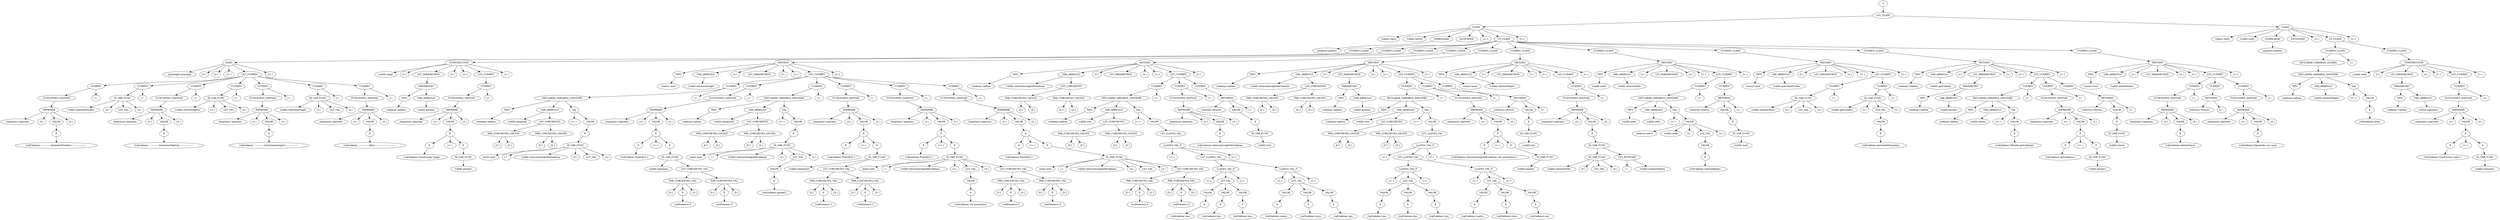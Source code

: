 digraph G{
29622330[label="S"];
29622330->65274381;
65274381[label="LST_CLASE"];
65274381->50598521;
50598521[label="CLASE"];
50598521->52733512;
52733512[label="(clase) clase"];
50598521->4839561;
4839561[label="(valId) JueGO"];
50598521->43556055;
43556055[label="VISIBILIDAD"];
43556055->56460178;
56460178[label="(publico) publico"];
50598521->38379555;
38379555[label="EXTENDER"];
50598521->9871675;
9871675[label="({) {"];
50598521->21736211;
21736211[label="CP_CLASE"];
21736211->61408172;
61408172[label="CUERPO_CLASE"];
61408172->15802639;
15802639[label="MAIN"];
15802639->8006030;
8006030[label="(principal) principal"];
15802639->4945408;
4945408[label="(() ("];
15802639->44508680;
44508680[label="()) )"];
15802639->65033806;
65033806[label="({) {"];
15802639->48433347;
48433347[label="LST_CUERPO"];
48433347->33246944;
33246944[label="CUERPO"];
33246944->30787047;
30787047[label="FUNCIONES_NATIVAS"];
30787047->8647967;
8647967[label="IMPRIMIR"];
8647967->10722842;
10722842[label="(imprimir) imprimir"];
8647967->29396722;
29396722[label="(() ("];
8647967->63243911;
63243911[label="VALOR"];
63243911->32324290;
32324290[label="E"];
32324290->22483156;
22483156[label="(valCadena) --------------[metodosPrueba]---------------------"];
8647967->1021814;
1021814[label="()) )"];
33246944->9196329;
9196329[label="(;) ;"];
48433347->15658103;
15658103[label="CUERPO"];
15658103->6705199;
6705199[label="ID_VAR_FUNC"];
6705199->60346796;
60346796[label="(valId) metodosPrueba"];
6705199->6250253;
6250253[label="(() ("];
6705199->56252285;
56252285[label="LST_VAL"];
6705199->36508524;
36508524[label="()) )"];
15658103->60141268;
60141268[label="(;) ;"];
48433347->4400500;
4400500[label="CUERPO"];
4400500->39604502;
39604502[label="FUNCIONES_NATIVAS"];
39604502->20896204;
20896204[label="IMPRIMIR"];
20896204->53848109;
53848109[label="(imprimir) imprimir"];
20896204->14870940;
14870940[label="(() ("];
20896204->66729601;
66729601[label="VALOR"];
66729601->63695501;
63695501[label="E"];
63695501->36388601;
36388601[label="(valCadena) --------------[retornarObjeto]--------------------"];
20896204->59061958;
59061958[label="()) )"];
4400500->61795582;
61795582[label="(;) ;"];
48433347->19289328;
19289328[label="CUERPO"];
19289328->39386231;
39386231[label="ID_VAR_FUNC"];
39386231->18931763;
18931763[label="(valId) retornoObjeto"];
39386231->36168141;
36168141[label="(() ("];
39386231->57077814;
57077814[label="LST_VAL"];
39386231->43938279;
43938279[label="()) )"];
19289328->59900193;
59900193[label="(;) ;"];
48433347->2230829;
2230829[label="CUERPO"];
2230829->20077469;
20077469[label="FUNCIONES_NATIVAS"];
20077469->46479497;
46479497[label="IMPRIMIR"];
46479497->15662289;
15662289[label="(imprimir) imprimir"];
46479497->6742880;
6742880[label="(() ("];
46479497->60685926;
60685926[label="VALOR"];
60685926->9302428;
9302428[label="E"];
9302428->16612996;
16612996[label="(valCadena) --------------[retornararreglo]-------------------"];
46479497->15299237;
15299237[label="()) )"];
2230829->3475410;
3475410[label="(;) ;"];
48433347->31278690;
31278690[label="CUERPO"];
31278690->13072760;
13072760[label="ID_VAR_FUNC"];
13072760->50545980;
50545980[label="(valId) retornoArreglo"];
13072760->52260639;
52260639[label="(() ("];
13072760->583706;
583706[label="LST_VAL"];
13072760->5253358;
5253358[label="()) )"];
31278690->47280229;
47280229[label="(;) ;"];
48433347->22868878;
22868878[label="CUERPO"];
22868878->4493316;
4493316[label="FUNCIONES_NATIVAS"];
4493316->40439847;
40439847[label="IMPRIMIR"];
40439847->28414304;
28414304[label="(imprimir) imprimir"];
40439847->54402144;
54402144[label="(() ("];
40439847->19857248;
19857248[label="VALOR"];
19857248->44497505;
44497505[label="E"];
44497505->64933228;
64933228[label="(valCadena) ---------------[fin]------------------------------"];
40439847->47528147;
47528147[label="()) )"];
22868878->25100141;
25100141[label="(;) ;"];
15802639->24574685;
24574685[label="(}) }"];
21736211->19845579;
19845579[label="CUERPO_CLASE"];
19845579->44392488;
44392488[label="CONSTRUCTOR"];
44392488->63988077;
63988077[label="(valId) juego"];
44392488->39021788;
39021788[label="(() ("];
44392488->15651772;
15651772[label="LST_PARAMETROS"];
15651772->6648223;
6648223[label="PARAMETRO"];
6648223->59834015;
59834015[label="TIPO"];
59834015->1635228;
1635228[label="(cadena) cadena"];
6648223->14717055;
14717055[label="VAR_ARREGLO"];
14717055->65344633;
65344633[label="(valId) param1"];
44392488->51230787;
51230787[label="()) )"];
44392488->58423902;
58423902[label="({) {"];
44392488->56053076;
56053076[label="LST_CUERPO"];
56053076->34715636;
34715636[label="CUERPO"];
34715636->44005273;
44005273[label="FUNCIONES_NATIVAS"];
44005273->60503138;
60503138[label="IMPRIMIR"];
60503138->7657338;
7657338[label="(imprimir) imprimir"];
60503138->1807185;
1807185[label="(() ("];
60503138->16264673;
16264673[label="VALOR"];
16264673->12164329;
12164329[label="E"];
12164329->42370099;
42370099[label="E"];
42370099->45786577;
45786577[label="(valCadena) Constructor Juego:"];
12164329->9426010;
9426010[label="(+) +"];
12164329->17725233;
17725233[label="E"];
17725233->25309374;
25309374[label="ID_VAR_FUNC"];
25309374->26457778;
26457778[label="(valId) param1"];
60503138->36793414;
36793414[label="()) )"];
34715636->62705275;
62705275[label="(;) ;"];
44392488->27476571;
27476571[label="(}) }"];
21736211->45962549;
45962549[label="CUERPO_CLASE"];
45962549->11009764;
11009764[label="METODO"];
11009764->31979016;
31979016[label="TIPO"];
31979016->19375690;
19375690[label="(vacio) vacio"];
11009764->40163483;
40163483[label="VAR_ARREGLO"];
40163483->25927028;
25927028[label="(valId) retornoArreglo"];
11009764->32016662;
32016662[label="(() ("];
11009764->19714506;
19714506[label="LST_PARAMETROS"];
11009764->43212834;
43212834[label="()) )"];
11009764->53371190;
53371190[label="({) {"];
11009764->10578662;
10578662[label="LST_CUERPO"];
10578662->28099101;
28099101[label="CUERPO"];
28099101->51565323;
51565323[label="DECLARAR_VARIABLE_SINVISIBI"];
51565323->61434729;
61434729[label="TIPO"];
61434729->16041657;
16041657[label="(cadena) cadena"];
51565323->10157186;
10157186[label="VAR_ARREGLO"];
10157186->24305815;
24305815[label="(valId) temporal"];
10157186->17425743;
17425743[label="LST_CORCHETES"];
17425743->22613965;
22613965[label="PAR_CORCHETES_VACIOS"];
22613965->2199097;
2199097[label="([) ["];
22613965->19791876;
19791876[label="(]) ]"];
17425743->43909159;
43909159[label="PAR_CORCHETES_VACIOS"];
43909159->59638115;
59638115[label="([) ["];
43909159->66980994;
66980994[label="(]) ]"];
51565323->65958035;
65958035[label="VAL"];
65958035->56751409;
56751409[label="(=) ="];
65958035->41000636;
41000636[label="VALOR"];
41000636->33461405;
33461405[label="E"];
33461405->32717189;
32717189[label="ID_VAR_FUNC"];
32717189->26019245;
26019245[label="(este) este"];
32717189->32846614;
32846614[label="(.) ."];
32717189->27184073;
27184073[label="(valId) retornoArregloDeCadenas"];
32717189->43330072;
43330072[label="(() ("];
32717189->54426330;
54426330[label="LST_VAL"];
32717189->20074930;
20074930[label="()) )"];
28099101->46456648;
46456648[label="(;) ;"];
10578662->15456653;
15456653[label="CUERPO"];
15456653->4892154;
4892154[label="FUNCIONES_NATIVAS"];
4892154->44029393;
44029393[label="IMPRIMIR"];
44029393->60720217;
60720217[label="(imprimir) imprimir"];
44029393->9611044;
9611044[label="(() ("];
44029393->19390540;
19390540[label="VALOR"];
19390540->40297137;
40297137[label="E"];
40297137->27129916;
27129916[label="E"];
27129916->42842654;
42842654[label="(valCadena) Pos[0][2]->"];
40297137->50039568;
50039568[label="(+) +"];
40297137->47702931;
47702931[label="E"];
47702931->26673201;
26673201[label="ID_VAR_FUNC"];
26673201->38732217;
38732217[label="(valId) temporal"];
26673201->13045638;
13045638[label="LST_CORCHETES_VAL"];
13045638->50301879;
50301879[label="PAR_CORCHETES_VAL"];
50301879->50063735;
50063735[label="([) ["];
50301879->47920438;
47920438[label="E"];
47920438->28630766;
28630766[label="(valNumero) 0"];
50301879->56350302;
56350302[label="(]) ]"];
13045638->37390672;
37390672[label="PAR_CORCHETES_VAL"];
37390672->971734;
971734[label="([) ["];
37390672->8745607;
8745607[label="E"];
8745607->11601606;
11601606[label="(valNumero) 0"];
37390672->37305595;
37305595[label="(]) ]"];
44029393->206039;
206039[label="()) )"];
15456653->1854355;
1854355[label="(;) ;"];
10578662->16689200;
16689200[label="CUERPO"];
16689200->15985080;
15985080[label="DECLARAR_VARIABLE_SINVISIBI"];
15985080->9647994;
9647994[label="TIPO"];
9647994->19723089;
19723089[label="(cadena) cadena"];
15985080->43290077;
43290077[label="VAR_ARREGLO"];
43290077->54066375;
54066375[label="(valId) temporal2"];
43290077->16835328;
16835328[label="LST_CORCHETES"];
16835328->17300225;
17300225[label="PAR_CORCHETES_VACIOS"];
17300225->21484299;
21484299[label="([) ["];
17300225->59140967;
59140967[label="(]) ]"];
16835328->62506663;
62506663[label="PAR_CORCHETES_VACIOS"];
62506663->25689059;
25689059[label="([) ["];
62506663->29874939;
29874939[label="(]) ]"];
15985080->439002;
439002[label="VAL"];
439002->3951024;
3951024[label="(=) ="];
439002->35559222;
35559222[label="VALOR"];
35559222->51597550;
51597550[label="E"];
51597550->61724767;
61724767[label="ID_VAR_FUNC"];
61724767->18651996;
18651996[label="(este) este"];
61724767->33650236;
33650236[label="(.) ."];
61724767->34416674;
34416674[label="(valId) retornoArregloDeCadenas"];
61724767->41314614;
41314614[label="(() ("];
61724767->36287209;
36287209[label="LST_VAL"];
36287209->58149428;
58149428[label="VALOR"];
58149428->53582808;
53582808[label="E"];
53582808->12483231;
12483231[label="(valCadena) param3"];
61724767->45240216;
45240216[label="()) )"];
16689200->4508766;
4508766[label="(;) ;"];
10578662->40578897;
40578897[label="CUERPO"];
40578897->29665754;
29665754[label="FUNCIONES_NATIVAS"];
29665754->65665194;
65665194[label="IMPRIMIR"];
65665194->54115834;
54115834[label="(imprimir) imprimir"];
65665194->17280459;
17280459[label="(() ("];
65665194->21306406;
21306406[label="VALOR"];
21306406->57539933;
57539933[label="E"];
57539933->48097351;
48097351[label="E"];
48097351->30222983;
30222983[label="(valCadena) Pos[0][2]->"];
57539933->3571397;
3571397[label="(+) +"];
57539933->32142578;
32142578[label="E"];
32142578->20847751;
20847751[label="ID_VAR_FUNC"];
20847751->53412038;
53412038[label="(valId) temporal2"];
20847751->10946294;
10946294[label="LST_CORCHETES_VAL"];
10946294->31407785;
31407785[label="PAR_CORCHETES_VAL"];
31407785->14234617;
14234617[label="([) ["];
31407785->61002694;
61002694[label="E"];
61002694->12153337;
12153337[label="(valNumero) 1"];
31407785->42271171;
42271171[label="(]) ]"];
10946294->44896221;
44896221[label="PAR_CORCHETES_VAL"];
44896221->1412808;
1412808[label="([) ["];
44896221->12715278;
12715278[label="E"];
12715278->47328638;
47328638[label="(valNumero) 2"];
44896221->23304563;
23304563[label="(]) ]"];
65665194->8414476;
8414476[label="()) )"];
40578897->8621428;
8621428[label="(;) ;"];
10578662->10483995;
10483995[label="CUERPO"];
10483995->27247099;
27247099[label="FUNCIONES_NATIVAS"];
27247099->43897299;
43897299[label="IMPRIMIR"];
43897299->59531373;
59531373[label="(imprimir) imprimir"];
43897299->66020315;
66020315[label="(() ("];
43897299->57311924;
57311924[label="VALOR"];
57311924->46045275;
46045275[label="E"];
46045275->11754296;
11754296[label="E"];
11754296->38679804;
38679804[label="(valCadena) Pos[0][2]->"];
46045275->12573920;
12573920[label="(+) +"];
46045275->46056421;
46056421[label="E"];
46056421->11854613;
11854613[label="ID_VAR_FUNC"];
11854613->39582655;
39582655[label="(este) este"];
11854613->20699582;
20699582[label="(.) ."];
11854613->52078514;
52078514[label="(valId) retornoArregloDeCadenas"];
11854613->66053444;
66053444[label="(() ("];
11854613->57610085;
57610085[label="LST_VAL"];
57610085->48728718;
48728718[label="VALOR"];
48728718->35905280;
35905280[label="E"];
35905280->54712068;
54712068[label="(valCadena) con parametro"];
11854613->22646572;
22646572[label="()) )"];
11854613->2492560;
2492560[label="LST_CORCHETES_VAL"];
2492560->22433040;
22433040[label="PAR_CORCHETES_VAL"];
22433040->570775;
570775[label="([) ["];
22433040->5136981;
5136981[label="E"];
5136981->46232835;
46232835[label="(valNumero) 0"];
22433040->13442339;
13442339[label="(]) ]"];
2492560->53872188;
53872188[label="PAR_CORCHETES_VAL"];
53872188->15087649;
15087649[label="([) ["];
53872188->1571113;
1571113[label="E"];
1571113->14140023;
14140023[label="(valNumero) 0"];
53872188->60151347;
60151347[label="(]) ]"];
43897299->4491214;
4491214[label="()) )"];
10483995->40420929;
40420929[label="(;) ;"];
10578662->28244045;
28244045[label="CUERPO"];
28244045->52869820;
52869820[label="FUNCIONES_NATIVAS"];
52869820->6066333;
6066333[label="IMPRIMIR"];
6066333->54597003;
54597003[label="(imprimir) imprimir"];
6066333->21610982;
21610982[label="(() ("];
6066333->60281111;
60281111[label="VALOR"];
60281111->5659087;
5659087[label="E"];
5659087->50931783;
50931783[label="E"];
50931783->55732864;
55732864[label="(valCadena) Pos[0][2]->"];
5659087->31833731;
31833731[label="(+) +"];
5659087->18068130;
18068130[label="E"];
18068130->28395444;
28395444[label="ID_VAR_FUNC"];
28395444->54232412;
54232412[label="(este) este"];
28395444->18329666;
18329666[label="(.) ."];
28395444->30749271;
30749271[label="(valId) retornoArregloDeCadenas"];
28395444->8307988;
8307988[label="(() ("];
28395444->7663035;
7663035[label="LST_VAL"];
28395444->1858451;
1858451[label="()) )"];
28395444->16726062;
16726062[label="LST_CORCHETES_VAL"];
16726062->16316838;
16316838[label="PAR_CORCHETES_VAL"];
16316838->12633819;
12633819[label="([) ["];
16316838->46595510;
46595510[label="E"];
46595510->16706408;
16706408[label="(valNumero) 0"];
16316838->16139946;
16139946[label="(]) ]"];
16726062->11041789;
11041789[label="PAR_CORCHETES_VAL"];
11041789->32267243;
32267243[label="([) ["];
11041789->21969731;
21969731[label="E"];
21969731->63509856;
63509856[label="(valNumero) 2"];
11041789->34717793;
34717793[label="(]) ]"];
6066333->44024689;
44024689[label="()) )"];
28244045->60677888;
60677888[label="(;) ;"];
11009764->9230088;
9230088[label="(}) }"];
21736211->15961928;
15961928[label="CUERPO_CLASE"];
15961928->9439626;
9439626[label="METODO"];
9439626->17847776;
17847776[label="TIPO"];
17847776->26412257;
26412257[label="(cadena) cadena"];
9439626->36383728;
36383728[label="VAR_ARREGLO"];
36383728->59018101;
59018101[label="(valId) retornoArregloDeCadenas"];
36383728->61400865;
61400865[label="LST_CORCHETES"];
61400865->15736877;
15736877[label="PAR_CORCHETES_VACIOS"];
15736877->7414170;
7414170[label="([) ["];
15736877->66727538;
66727538[label="(]) ]"];
61400865->63676932;
63676932[label="PAR_CORCHETES_VACIOS"];
63676932->36221483;
36221483[label="([) ["];
63676932->57557895;
57557895[label="(]) ]"];
9439626->48259009;
48259009[label="(() ("];
9439626->31677898;
31677898[label="LST_PARAMETROS"];
9439626->16665627;
16665627[label="()) )"];
9439626->15772917;
15772917[label="({) {"];
9439626->7738529;
7738529[label="LST_CUERPO"];
7738529->2537905;
2537905[label="CUERPO"];
2537905->22841149;
22841149[label="DECLARAR_VARIABLE_SINVISIBI"];
22841149->4243749;
4243749[label="TIPO"];
4243749->38193748;
38193748[label="(cadena) cadena"];
22841149->8199418;
8199418[label="VAR_ARREGLO"];
8199418->6685904;
6685904[label="(valId) reto"];
8199418->60173144;
60173144[label="LST_CORCHETES"];
60173144->4687385;
4687385[label="PAR_CORCHETES_VACIOS"];
4687385->42186470;
42186470[label="([) ["];
4687385->44133910;
44133910[label="(]) ]"];
60173144->61660876;
61660876[label="PAR_CORCHETES_VACIOS"];
61660876->18076976;
18076976[label="([) ["];
61660876->28475059;
28475059[label="(]) ]"];
22841149->54948942;
54948942[label="VAL"];
54948942->24778434;
24778434[label="(=) ="];
54948942->21679321;
21679321[label="VALOR"];
21679321->60896162;
60896162[label="LST_LLAVES_VAL"];
60896162->11194552;
11194552[label="LLAVES_VAL_P"];
11194552->33642107;
33642107[label="({) {"];
11194552->34343508;
34343508[label="LST_LLAVES_VAL"];
34343508->40656116;
40656116[label="LLAVES_VAL_P"];
40656116->30360724;
30360724[label="({) {"];
40656116->4811061;
4811061[label="LST_VAL"];
4811061->43299552;
43299552[label="VALOR"];
43299552->54151655;
54151655[label="E"];
54151655->17602849;
17602849[label="(valCadena) uno"];
4811061->24207921;
24207921[label="VALOR"];
24207921->16544703;
16544703[label="E"];
16544703->14684604;
14684604[label="(valCadena) dos"];
4811061->65052577;
65052577[label="VALOR"];
65052577->48602288;
48602288[label="E"];
48602288->34767408;
34767408[label="(valCadena) tres"];
40656116->44471219;
44471219[label="(}) }"];
34343508->64696659;
64696659[label="LLAVES_VAL_P"];
64696659->45399024;
45399024[label="({) {"];
64696659->5938035;
5938035[label="LST_VAL"];
5938035->53442317;
53442317[label="VALOR"];
53442317->11218807;
11218807[label="E"];
11218807->33860402;
33860402[label="(valCadena) cuatro"];
5938035->36308168;
36308168[label="VALOR"];
36308168->58338056;
58338056[label="E"];
58338056->55280461;
55280461[label="(valCadena) cinco"];
5938035->27762102;
27762102[label="VALOR"];
27762102->48532334;
48532334[label="E"];
48532334->34137829;
34137829[label="(valCadena) seis"];
64696659->38805013;
38805013[label="(}) }"];
11194552->13700797;
13700797[label="(}) }"];
2537905->56198311;
56198311[label="(;) ;"];
7738529->36022757;
36022757[label="CUERPO"];
36022757->55769358;
55769358[label="FUNCIONES_NATIVAS"];
55769358->32162181;
32162181[label="IMPRIMIR"];
32162181->21024178;
21024178[label="(imprimir) imprimir"];
32162181->54999878;
54999878[label="(() ("];
32162181->25236858;
25236858[label="VALOR"];
25236858->25805135;
25805135[label="E"];
25805135->30919631;
30919631[label="(valCadena) retornoArregloDeCadenas"];
32162181->9841225;
9841225[label="()) )"];
36022757->21462168;
21462168[label="(;) ;"];
7738529->58941788;
58941788[label="CUERPO"];
58941788->60714046;
60714046[label="RETORNO"];
60714046->9555503;
9555503[label="(retorno) retorno"];
60714046->18890664;
18890664[label="VALOR"];
18890664->35798250;
35798250[label="E"];
35798250->53748798;
53748798[label="ID_VAR_FUNC"];
53748798->13977142;
13977142[label="(valId) reto"];
60714046->58685418;
58685418[label="(;) ;"];
9439626->58406714;
58406714[label="(}) }"];
21736211->55898385;
55898385[label="CUERPO_CLASE"];
55898385->33323423;
33323423[label="METODO"];
33323423->31475357;
31475357[label="TIPO"];
31475357->14842765;
14842765[label="(cadena) cadena"];
33323423->66476022;
66476022[label="VAR_ARREGLO"];
66476022->61413291;
61413291[label="(valId) retornoArregloDeCadenas"];
66476022->15848707;
15848707[label="LST_CORCHETES"];
15848707->8420641;
8420641[label="PAR_CORCHETES_VACIOS"];
8420641->8676909;
8676909[label="([) ["];
8420641->10983320;
10983320[label="(]) ]"];
15848707->31741019;
31741019[label="PAR_CORCHETES_VACIOS"];
31741019->17233719;
17233719[label="([) ["];
31741019->20885750;
20885750[label="(]) ]"];
33323423->53754023;
53754023[label="(() ("];
33323423->14024165;
14024165[label="LST_PARAMETROS"];
14024165->59108624;
59108624[label="PARAMETRO"];
59108624->62215569;
62215569[label="TIPO"];
62215569->23069209;
23069209[label="(cadena) cadena"];
59108624->6296289;
6296289[label="VAR_ARREGLO"];
6296289->56666602;
56666602[label="(valId) param1"];
33323423->40237373;
40237373[label="()) )"];
33323423->26592044;
26592044[label="({) {"];
33323423->38001806;
38001806[label="LST_CUERPO"];
38001806->6471942;
6471942[label="CUERPO"];
6471942->58247484;
58247484[label="DECLARAR_VARIABLE_SINVISIBI"];
58247484->54465313;
54465313[label="TIPO"];
54465313->20425774;
20425774[label="(cadena) cadena"];
58247484->49614245;
49614245[label="VAR_ARREGLO"];
49614245->43875021;
43875021[label="(valId) reto"];
49614245->59330872;
59330872[label="LST_CORCHETES"];
59330872->64215808;
64215808[label="PAR_CORCHETES_VACIOS"];
64215808->41071365;
41071365[label="([) ["];
64215808->34097968;
34097968[label="(]) ]"];
59330872->38446258;
38446258[label="PAR_CORCHETES_VACIOS"];
38446258->10472004;
10472004[label="([) ["];
38446258->27139175;
27139175[label="(]) ]"];
58247484->42925989;
42925989[label="VAL"];
42925989->50789581;
50789581[label="(=) ="];
42925989->54453050;
54453050[label="VALOR"];
54453050->20315403;
20315403[label="LST_LLAVES_VAL"];
20315403->48620907;
48620907[label="LLAVES_VAL_P"];
48620907->34934986;
34934986[label="({) {"];
48620907->45979426;
45979426[label="LST_LLAVES_VAL"];
45979426->11161650;
11161650[label="LLAVES_VAL_P"];
11161650->33345988;
33345988[label="({) {"];
11161650->31678442;
31678442[label="LST_VAL"];
31678442->16670523;
16670523[label="VALOR"];
16670523->15816986;
15816986[label="E"];
15816986->8135151;
8135151[label="(valCadena) uno"];
31678442->6107499;
6107499[label="VALOR"];
6107499->54967495;
54967495[label="E"];
54967495->24945412;
24945412[label="(valCadena) dos"];
31678442->23182124;
23182124[label="VALOR"];
23182124->7312526;
7312526[label="E"];
7312526->65812741;
65812741[label="(valCadena) tres"];
11161650->55443761;
55443761[label="(}) }"];
45979426->29231803;
29231803[label="LLAVES_VAL_P"];
29231803->61759636;
61759636[label="({) {"];
29231803->18965813;
18965813[label="LST_VAL"];
18965813->36474591;
36474591[label="VALOR"];
36474591->59835867;
59835867[label="E"];
59835867->1651899;
1651899[label="(valCadena) cuatro"];
18965813->14867095;
14867095[label="VALOR"];
14867095->66694991;
66694991[label="E"];
66694991->63384014;
63384014[label="(valCadena) cinco"];
18965813->33585220;
33585220[label="VALOR"];
33585220->33831530;
33831530[label="E"];
33831530->36048322;
36048322[label="(valCadena) seis"];
29231803->55999443;
55999443[label="(}) }"];
48620907->34232944;
34232944[label="(}) }"];
6471942->39661040;
39661040[label="(;) ;"];
38001806->21405046;
21405046[label="CUERPO"];
21405046->58427690;
58427690[label="FUNCIONES_NATIVAS"];
58427690->56087165;
56087165[label="IMPRIMIR"];
56087165->35022440;
35022440[label="(imprimir) imprimir"];
56087165->46766508;
46766508[label="(() ("];
56087165->18245395;
18245395[label="VALOR"];
18245395->29990828;
29990828[label="E"];
29990828->1482002;
1482002[label="E"];
1482002->13338021;
13338021[label="(valCadena) retornoArregloDeCadenas con parametro->"];
29990828->52933326;
52933326[label="(+) +"];
29990828->6637886;
6637886[label="E"];
6637886->59740974;
59740974[label="ID_VAR_FUNC"];
59740974->797855;
797855[label="(valId) param1"];
56087165->7180698;
7180698[label="()) )"];
21405046->64626289;
64626289[label="(;) ;"];
38001806->44765691;
44765691[label="CUERPO"];
44765691->238043;
238043[label="RETORNO"];
238043->2142393;
2142393[label="(retorno) retorno"];
238043->19281542;
19281542[label="VALOR"];
19281542->39316155;
39316155[label="E"];
39316155->18301082;
18301082[label="ID_VAR_FUNC"];
18301082->30492010;
30492010[label="(valId) reto"];
238043->5992637;
5992637[label="(;) ;"];
33323423->53933741;
53933741[label="(}) }"];
21736211->15641626;
15641626[label="CUERPO_CLASE"];
15641626->6556909;
6556909[label="METODO"];
6556909->59012183;
59012183[label="TIPO"];
59012183->61347601;
61347601[label="(vacio) vacio"];
6556909->15257500;
15257500[label="VAR_ARREGLO"];
15257500->3099778;
3099778[label="(valId) retornoObjeto"];
6556909->27898002;
27898002[label="(() ("];
6556909->49755431;
49755431[label="LST_PARAMETROS"];
6556909->45145696;
45145696[label="()) )"];
6556909->3658088;
3658088[label="({) {"];
6556909->32922799;
32922799[label="LST_CUERPO"];
32922799->27869743;
27869743[label="CUERPO"];
27869743->49501095;
49501095[label="FUNCIONES_NATIVAS"];
49501095->42856673;
42856673[label="IMPRIMIR"];
42856673->50165743;
50165743[label="(imprimir) imprimir"];
42856673->48838504;
48838504[label="(() ("];
42856673->36893359;
36893359[label="VALOR"];
36893359->63604780;
63604780[label="E"];
63604780->35572112;
35572112[label="ID_VAR_FUNC"];
35572112->51713556;
51713556[label="ID_VAR_FUNC"];
51713556->62768825;
62768825[label="(valId) retornoNodo"];
51713556->28048521;
28048521[label="(() ("];
51713556->51110099;
51110099[label="LST_VAL"];
51713556->57337714;
57337714[label="()) )"];
35572112->46277382;
46277382[label="LST_PUNTOSP"];
46277382->13843256;
13843256[label="(.) ."];
46277382->57480441;
57480441[label="(valId) nombreObjeto"];
42856673->47561922;
47561922[label="()) )"];
27869743->25404116;
25404116[label="(;) ;"];
6556909->27310456;
27310456[label="(}) }"];
21736211->44467520;
44467520[label="CUERPO_CLASE"];
44467520->64663364;
64663364[label="METODO"];
64663364->45099364;
45099364[label="TIPO"];
45099364->3241099;
3241099[label="(valId) nodo"];
64663364->29169897;
29169897[label="VAR_ARREGLO"];
29169897->61202487;
61202487[label="(valId) retornoNodo"];
64663364->13951479;
13951479[label="(() ("];
64663364->58454448;
58454448[label="LST_PARAMETROS"];
64663364->56327989;
56327989[label="()) )"];
64663364->37189853;
37189853[label="({) {"];
64663364->66273227;
66273227[label="LST_CUERPO"];
66273227->59588135;
59588135[label="CUERPO"];
59588135->66531170;
66531170[label="DECLARAR_VARIABLE_SINVISIBI"];
66531170->61909621;
61909621[label="TIPO"];
61909621->20315681;
20315681[label="(valId) nodo"];
66531170->48623408;
48623408[label="VAR_ARREGLO"];
48623408->34957489;
34957489[label="(valId) nod1"];
66531170->46181951;
46181951[label="VAL"];
46181951->12984378;
12984378[label="(=) ="];
46181951->49750539;
49750539[label="VALOR"];
49750539->45101667;
45101667[label="(nuevo) nuevo"];
49750539->3261819;
3261819[label="(valId) nodo"];
49750539->29356372;
29356372[label="(() ("];
49750539->62880759;
62880759[label="LST_VAL"];
62880759->29055926;
29055926[label="VALOR"];
29055926->60176744;
60176744[label="E"];
60176744->4719792;
4719792[label="(valCadena) retornoBojeto"];
49750539->42478134;
42478134[label="()) )"];
59588135->46758891;
46758891[label="(;) ;"];
66273227->18176840;
18176840[label="CUERPO"];
18176840->29373839;
29373839[label="RETORNO"];
29373839->63037959;
63037959[label="(retorno) retorno"];
29373839->30470722;
30470722[label="VALOR"];
30470722->5801050;
5801050[label="E"];
5801050->52209455;
52209455[label="ID_VAR_FUNC"];
52209455->123050;
123050[label="(valId) nod1"];
29373839->1107452;
1107452[label="(;) ;"];
64663364->9967070;
9967070[label="(}) }"];
21736211->22594769;
22594769[label="CUERPO_CLASE"];
22594769->2026335;
2026335[label="METODO"];
2026335->18237015;
18237015[label="TIPO"];
18237015->29915412;
29915412[label="(vacio) vacio"];
2026335->803253;
803253[label="VAR_ARREGLO"];
803253->7229285;
7229285[label="(valId) metodosPrueba"];
2026335->65063572;
65063572[label="(() ("];
2026335->48701244;
48701244[label="LST_PARAMETROS"];
2026335->35658012;
35658012[label="()) )"];
2026335->52486654;
52486654[label="({) {"];
2026335->2617844;
2617844[label="LST_CUERPO"];
2617844->23560597;
23560597[label="CUERPO"];
23560597->10718788;
10718788[label="ID_VAR_FUNC"];
10718788->29360233;
29360233[label="(valId) metodoVacio"];
10718788->62915509;
62915509[label="(() ("];
10718788->29368673;
29368673[label="LST_VAL"];
10718788->62991470;
62991470[label="()) )"];
23560597->30052326;
30052326[label="(;) ;"];
2617844->2035480;
2035480[label="CUERPO"];
2035480->18319327;
18319327[label="ID_VAR_FUNC"];
18319327->30656219;
30656219[label="(valId) getCadena"];
18319327->7470517;
7470517[label="(() ("];
18319327->125790;
125790[label="LST_VAL"];
125790->1132111;
1132111[label="VALOR"];
1132111->10189001;
10189001[label="E"];
10189001->24592149;
24592149[label="(valCadena) enviandoParametro"];
18319327->20002757;
20002757[label="()) )"];
2035480->45807089;
45807089[label="(;) ;"];
2026335->9610617;
9610617[label="(}) }"];
21736211->19386696;
19386696[label="CUERPO_CLASE"];
19386696->40262542;
40262542[label="METODO"];
40262542->26818564;
26818564[label="TIPO"];
26818564->40040492;
40040492[label="(cadena) Cadena"];
40262542->24820109;
24820109[label="VAR_ARREGLO"];
24820109->22054394;
22054394[label="(valId) getCadena"];
40262542->64271818;
64271818[label="(() ("];
40262542->41575456;
41575456[label="LST_PARAMETROS"];
41575456->38634788;
38634788[label="PARAMETRO"];
38634788->12168775;
12168775[label="TIPO"];
12168775->42410114;
42410114[label="(cadena) Cadena"];
38634788->46146710;
46146710[label="VAR_ARREGLO"];
46146710->12667213;
12667213[label="(valId) param1"];
40262542->46896054;
46896054[label="()) )"];
40262542->19411308;
19411308[label="({) {"];
40262542->40484047;
40484047[label="LST_CUERPO"];
40484047->28812104;
28812104[label="CUERPO"];
28812104->57982344;
57982344[label="DECLARAR_VARIABLE_SINVISIBI"];
57982344->52079048;
52079048[label="TIPO"];
52079048->66058249;
66058249[label="(cadena) cadena"];
57982344->57653332;
57653332[label="VAR_ARREGLO"];
57653332->49117947;
49117947[label="(valId) retorn"];
57982344->39408341;
39408341[label="VAL"];
39408341->19130757;
19130757[label="(=) ="];
39408341->37959091;
37959091[label="VALOR"];
37959091->6087504;
6087504[label="E"];
6087504->54787541;
54787541[label="(valCadena) Metodo getCadena()"];
28812104->23325828;
23325828[label="(;) ;"];
40484047->8605860;
8605860[label="CUERPO"];
8605860->10343879;
10343879[label="FUNCIONES_NATIVAS"];
10343879->25986055;
25986055[label="IMPRIMIR"];
25986055->32547908;
32547908[label="(imprimir) imprimir"];
25986055->24495719;
24495719[label="(() ("];
25986055->19134881;
19134881[label="VALOR"];
19134881->37996203;
37996203[label="E"];
37996203->6421510;
6421510[label="E"];
6421510->57793596;
57793596[label="(valCadena) getCadena->"];
37996203->50380316;
50380316[label="(+) +"];
37996203->50769665;
50769665[label="E"];
50769665->54273802;
54273802[label="ID_VAR_FUNC"];
54273802->18702178;
18702178[label="(valId) param1"];
25986055->34101881;
34101881[label="()) )"];
8605860->38481481;
38481481[label="(;) ;"];
40484047->10789009;
10789009[label="CUERPO"];
10789009->29992219;
29992219[label="RETORNO"];
29992219->1494521;
1494521[label="(retorno) retorno"];
29992219->13450690;
13450690[label="VALOR"];
13450690->53947353;
53947353[label="E"];
53947353->15764134;
15764134[label="ID_VAR_FUNC"];
15764134->7659482;
7659482[label="(valId) retorn"];
29992219->1826478;
1826478[label="(;) ;"];
40262542->16438307;
16438307[label="(}) }"];
21736211->13727043;
13727043[label="CUERPO_CLASE"];
13727043->56434525;
56434525[label="METODO"];
56434525->38148684;
38148684[label="TIPO"];
38148684->7793840;
7793840[label="(vacio) vacio"];
56434525->3035698;
3035698[label="VAR_ARREGLO"];
3035698->27321283;
27321283[label="(valId) metodoVacio"];
56434525->44564956;
44564956[label="(() ("];
56434525->65540286;
65540286[label="LST_PARAMETROS"];
56434525->52991666;
52991666[label="()) )"];
56434525->7162954;
7162954[label="({) {"];
56434525->64466590;
64466590[label="LST_CUERPO"];
64466590->43328398;
43328398[label="CUERPO"];
43328398->54411269;
54411269[label="FUNCIONES_NATIVAS"];
54411269->19939379;
19939379[label="IMPRIMIR"];
19939379->45236689;
45236689[label="(imprimir) imprimir"];
19939379->4477025;
4477025[label="(() ("];
19939379->40293226;
40293226[label="VALOR"];
40293226->27094719;
27094719[label="E"];
27094719->42525879;
42525879[label="(valCadena) metodoVacio"];
19939379->47188597;
47188597[label="()) )"];
43328398->22044193;
22044193[label="(;) ;"];
64466590->64180012;
64180012[label="CUERPO"];
64180012->40749199;
40749199[label="RETORNO"];
40749199->31198475;
31198475[label="(retorno) retorno"];
40749199->12350826;
12350826[label="(;) ;"];
64466590->44048571;
44048571[label="CUERPO"];
44048571->60892825;
60892825[label="FUNCIONES_NATIVAS"];
60892825->11164516;
11164516[label="IMPRIMIR"];
11164516->33371781;
33371781[label="(imprimir) imprimir"];
11164516->31910573;
31910573[label="(() ("];
11164516->18759701;
18759701[label="VALOR"];
18759701->34619582;
34619582[label="E"];
34619582->43140785;
43140785[label="(valCadena) Siguiendo con vacio"];
11164516->52722752;
52722752[label="()) )"];
44048571->4742722;
4742722[label="(;) ;"];
56434525->42684506;
42684506[label="(}) }"];
50598521->48616240;
48616240[label="(}) }"];
65274381->34892981;
34892981[label="CLASE"];
34892981->45601378;
45601378[label="(clase) clase"];
34892981->7759225;
7759225[label="(valId) nodo"];
34892981->2724161;
2724161[label="VISIBILIDAD"];
2724161->24517452;
24517452[label="(publico) publico"];
34892981->19330484;
19330484[label="EXTENDER"];
34892981->39756633;
39756633[label="({) {"];
34892981->22265380;
22265380[label="CP_CLASE"];
22265380->66170694;
66170694[label="CUERPO_CLASE"];
66170694->58665336;
58665336[label="DECLARAR_VARIABLE_GLOBAL"];
58665336->58225979;
58225979[label="DECLARAR_VARIABLE_SINVISIBI"];
58225979->54271769;
54271769[label="TIPO"];
54271769->18683873;
18683873[label="(cadena) cadena"];
58225979->33937134;
33937134[label="VAR_ARREGLO"];
33937134->36998751;
36998751[label="(valId) nombreObjeto"];
58225979->64553311;
64553311[label="VAL"];
64553311->44108894;
44108894[label="(=) ="];
64553311->61435734;
61435734[label="VALOR"];
61435734->16050694;
16050694[label="E"];
16050694->10238520;
10238520[label="(valCadena) nodo"];
66170694->25037822;
25037822[label="(;) ;"];
22265380->24013807;
24013807[label="CUERPO_CLASE"];
24013807->14797678;
14797678[label="CONSTRUCTOR"];
14797678->66070243;
66070243[label="(valId) nodo"];
14797678->57761279;
57761279[label="(() ("];
14797678->50089467;
50089467[label="LST_PARAMETROS"];
50089467->48152024;
48152024[label="PARAMETRO"];
48152024->30715040;
30715040[label="TIPO"];
30715040->7999906;
7999906[label="(cadena) Cadena"];
48152024->4890297;
4890297[label="VAR_ARREGLO"];
4890297->44012677;
44012677[label="(valId) mensaje1"];
14797678->60569775;
60569775[label="()) )"];
14797678->8257064;
8257064[label="({) {"];
14797678->7204713;
7204713[label="LST_CUERPO"];
7204713->64842419;
64842419[label="CUERPO"];
64842419->46710863;
46710863[label="FUNCIONES_NATIVAS"];
46710863->17744591;
17744591[label="IMPRIMIR"];
17744591->25483595;
25483595[label="(imprimir) imprimir"];
17744591->28025763;
28025763[label="(() ("];
17744591->50905282;
50905282[label="VALOR"];
50905282->55494360;
55494360[label="E"];
55494360->29687198;
29687198[label="E"];
29687198->65858198;
65858198[label="(valCadena) Constructor nodo->"];
55494360->55852871;
55852871[label="(+) +"];
55494360->32913796;
32913796[label="E"];
32913796->27788708;
27788708[label="ID_VAR_FUNC"];
27788708->48771786;
48771786[label="(valId) mensaje1"];
17744591->36292894;
36292894[label="()) )"];
64842419->58200593;
58200593[label="(;) ;"];
14797678->54043292;
54043292[label="(}) }"];
34892981->16627584;
16627584[label="(}) }"];
}
